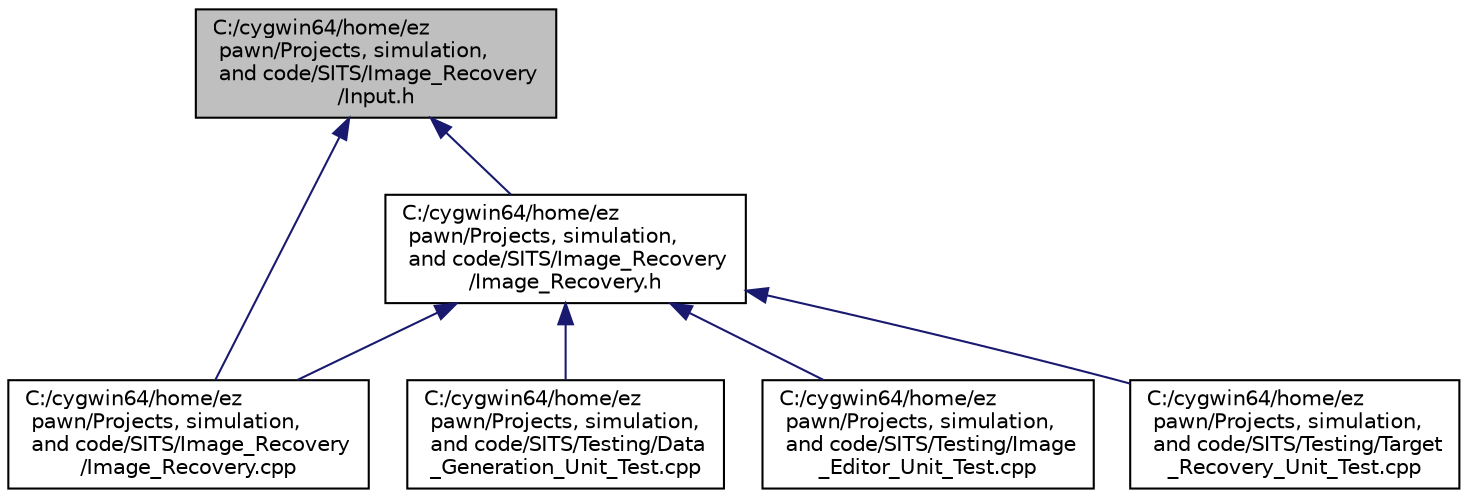 digraph "C:/cygwin64/home/ez pawn/Projects, simulation, and code/SITS/Image_Recovery/Input.h"
{
  edge [fontname="Helvetica",fontsize="10",labelfontname="Helvetica",labelfontsize="10"];
  node [fontname="Helvetica",fontsize="10",shape=record];
  Node9 [label="C:/cygwin64/home/ez\l pawn/Projects, simulation,\l and code/SITS/Image_Recovery\l/Input.h",height=0.2,width=0.4,color="black", fillcolor="grey75", style="filled", fontcolor="black"];
  Node9 -> Node10 [dir="back",color="midnightblue",fontsize="10",style="solid",fontname="Helvetica"];
  Node10 [label="C:/cygwin64/home/ez\l pawn/Projects, simulation,\l and code/SITS/Image_Recovery\l/Image_Recovery.cpp",height=0.2,width=0.4,color="black", fillcolor="white", style="filled",URL="$_image___recovery_8cpp.html"];
  Node9 -> Node11 [dir="back",color="midnightblue",fontsize="10",style="solid",fontname="Helvetica"];
  Node11 [label="C:/cygwin64/home/ez\l pawn/Projects, simulation,\l and code/SITS/Image_Recovery\l/Image_Recovery.h",height=0.2,width=0.4,color="black", fillcolor="white", style="filled",URL="$_image___recovery_8h.html"];
  Node11 -> Node10 [dir="back",color="midnightblue",fontsize="10",style="solid",fontname="Helvetica"];
  Node11 -> Node12 [dir="back",color="midnightblue",fontsize="10",style="solid",fontname="Helvetica"];
  Node12 [label="C:/cygwin64/home/ez\l pawn/Projects, simulation,\l and code/SITS/Testing/Data\l_Generation_Unit_Test.cpp",height=0.2,width=0.4,color="black", fillcolor="white", style="filled",URL="$_data___generation___unit___test_8cpp.html"];
  Node11 -> Node13 [dir="back",color="midnightblue",fontsize="10",style="solid",fontname="Helvetica"];
  Node13 [label="C:/cygwin64/home/ez\l pawn/Projects, simulation,\l and code/SITS/Testing/Image\l_Editor_Unit_Test.cpp",height=0.2,width=0.4,color="black", fillcolor="white", style="filled",URL="$_image___editor___unit___test_8cpp.html"];
  Node11 -> Node14 [dir="back",color="midnightblue",fontsize="10",style="solid",fontname="Helvetica"];
  Node14 [label="C:/cygwin64/home/ez\l pawn/Projects, simulation,\l and code/SITS/Testing/Target\l_Recovery_Unit_Test.cpp",height=0.2,width=0.4,color="black", fillcolor="white", style="filled",URL="$_target___recovery___unit___test_8cpp.html"];
}
